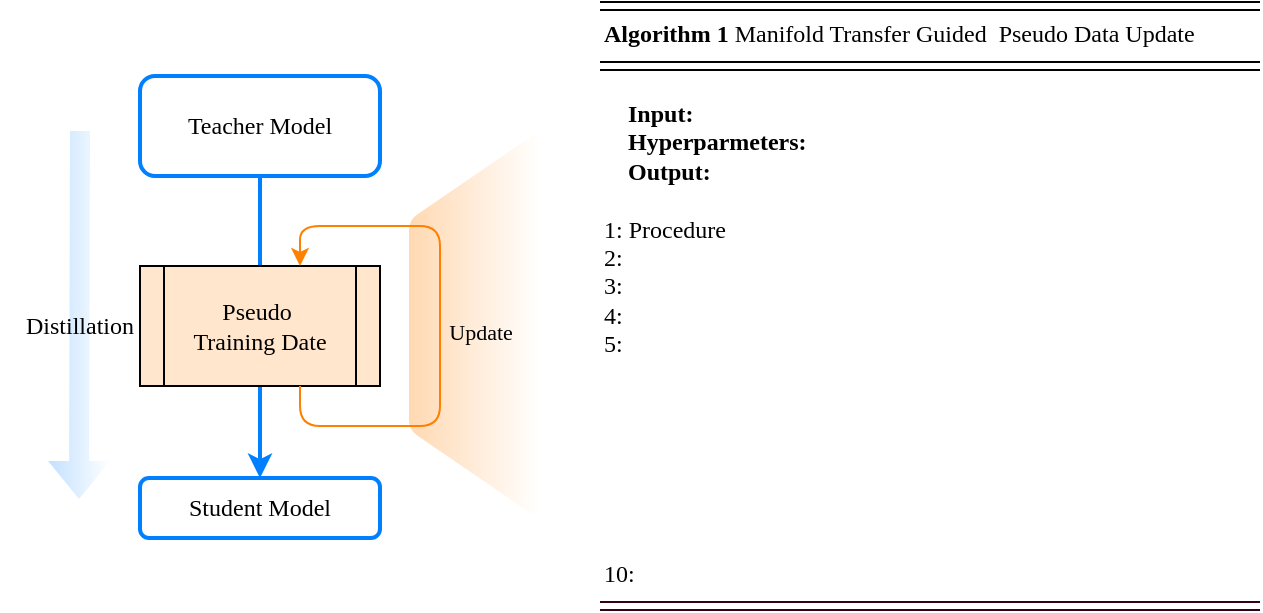 <mxfile version="14.1.9" type="github">
  <diagram id="rELSRqQGaBVKi-MMIzoR" name="Page-1">
    <mxGraphModel dx="921" dy="528" grid="1" gridSize="10" guides="1" tooltips="1" connect="1" arrows="1" fold="1" page="1" pageScale="1" pageWidth="827" pageHeight="1169" math="0" shadow="0">
      <root>
        <mxCell id="0" />
        <mxCell id="1" parent="0" />
        <mxCell id="krNY_DJbEI_IQzcqu2dD-11" value="&lt;font face=&quot;Times New Roman&quot;&gt;&lt;b&gt;Algorithm 1&lt;/b&gt;&amp;nbsp;Manifold Transfer Guided&amp;nbsp;&amp;nbsp;&lt;/font&gt;&lt;span style=&quot;font-family: &amp;#34;times new roman&amp;#34; ; text-align: center&quot;&gt;Pseudo Data Update&lt;/span&gt;" style="text;whiteSpace=wrap;html=1;" parent="1" vertex="1">
          <mxGeometry x="360" y="80" width="330" height="30" as="geometry" />
        </mxCell>
        <mxCell id="krNY_DJbEI_IQzcqu2dD-12" value="" style="shape=link;html=1;startArrow=none;startFill=0;endArrow=none;endFill=0;entryX=1;entryY=0;entryDx=0;entryDy=0;" parent="1" target="krNY_DJbEI_IQzcqu2dD-11" edge="1">
          <mxGeometry width="100" relative="1" as="geometry">
            <mxPoint x="360" y="80" as="sourcePoint" />
            <mxPoint x="460" y="80" as="targetPoint" />
          </mxGeometry>
        </mxCell>
        <mxCell id="krNY_DJbEI_IQzcqu2dD-13" value="" style="shape=link;html=1;startArrow=none;startFill=0;endArrow=none;endFill=0;entryX=1;entryY=0;entryDx=0;entryDy=0;" parent="1" edge="1">
          <mxGeometry width="100" relative="1" as="geometry">
            <mxPoint x="360" y="110" as="sourcePoint" />
            <mxPoint x="690" y="110" as="targetPoint" />
          </mxGeometry>
        </mxCell>
        <mxCell id="krNY_DJbEI_IQzcqu2dD-14" value="" style="shape=link;html=1;startArrow=none;startFill=0;endArrow=none;endFill=0;entryX=1;entryY=0;entryDx=0;entryDy=0;strokeColor=#33001A;" parent="1" edge="1">
          <mxGeometry width="100" relative="1" as="geometry">
            <mxPoint x="360" y="380" as="sourcePoint" />
            <mxPoint x="690" y="380" as="targetPoint" />
          </mxGeometry>
        </mxCell>
        <mxCell id="krNY_DJbEI_IQzcqu2dD-15" value="&lt;font face=&quot;Times New Roman&quot;&gt;&lt;b&gt;&amp;nbsp; &amp;nbsp; Input:&amp;nbsp;&lt;br&gt;&amp;nbsp; &amp;nbsp; Hyperparmeters:&lt;br&gt;&amp;nbsp; &amp;nbsp; Output:&lt;/b&gt;&lt;br&gt;&lt;br&gt;1: Procedure&lt;br&gt;2:&lt;br&gt;3:&lt;br&gt;4:&lt;br&gt;5:&lt;br&gt;&lt;br&gt;&lt;br&gt;&lt;br&gt;&lt;br&gt;&lt;br&gt;&lt;br&gt;&lt;br&gt;10:&lt;/font&gt;" style="text;whiteSpace=wrap;html=1;" parent="1" vertex="1">
          <mxGeometry x="360" y="120" width="330" height="30" as="geometry" />
        </mxCell>
        <mxCell id="krNY_DJbEI_IQzcqu2dD-1" value="" style="verticalLabelPosition=bottom;verticalAlign=top;html=1;shape=trapezoid;perimeter=trapezoidPerimeter;whiteSpace=wrap;size=0.23;arcSize=10;flipV=1;rounded=1;labelBackgroundColor=#66FFFF;gradientColor=#ffffff;rotation=90;fillColor=#FF8000;gradientDirection=south;opacity=30;strokeColor=none;" parent="1" vertex="1">
          <mxGeometry x="200" y="207" width="194" height="65" as="geometry" />
        </mxCell>
        <mxCell id="krNY_DJbEI_IQzcqu2dD-2" value="" style="group" parent="1" vertex="1" connectable="0">
          <mxGeometry x="60" y="100" width="220" height="255" as="geometry" />
        </mxCell>
        <mxCell id="EIFOaSz2nJqYlnM3HQg4-1" value="" style="shape=flexArrow;endArrow=classic;html=1;opacity=60;strokeColor=none;fillColor=#99CCFF;gradientColor=#ffffff;gradientDirection=east;" edge="1" parent="krNY_DJbEI_IQzcqu2dD-2">
          <mxGeometry width="50" height="50" relative="1" as="geometry">
            <mxPoint x="40" y="42" as="sourcePoint" />
            <mxPoint x="39.5" y="227" as="targetPoint" />
          </mxGeometry>
        </mxCell>
        <mxCell id="krNY_DJbEI_IQzcqu2dD-3" value="&lt;font face=&quot;Times New Roman&quot;&gt;Teacher Model&lt;/font&gt;" style="rounded=1;whiteSpace=wrap;html=1;strokeColor=#007FFF;strokeWidth=2;" parent="krNY_DJbEI_IQzcqu2dD-2" vertex="1">
          <mxGeometry x="70" y="15" width="120" height="50" as="geometry" />
        </mxCell>
        <mxCell id="krNY_DJbEI_IQzcqu2dD-4" value="&lt;font face=&quot;Times New Roman&quot;&gt;Student Model&lt;/font&gt;" style="rounded=1;whiteSpace=wrap;html=1;strokeColor=#007FFF;strokeWidth=2;" parent="krNY_DJbEI_IQzcqu2dD-2" vertex="1">
          <mxGeometry x="70" y="216" width="120" height="30" as="geometry" />
        </mxCell>
        <mxCell id="krNY_DJbEI_IQzcqu2dD-5" style="edgeStyle=orthogonalEdgeStyle;rounded=0;orthogonalLoop=1;jettySize=auto;html=1;strokeColor=#007FFF;strokeWidth=2;" parent="krNY_DJbEI_IQzcqu2dD-2" source="krNY_DJbEI_IQzcqu2dD-3" target="krNY_DJbEI_IQzcqu2dD-4" edge="1">
          <mxGeometry relative="1" as="geometry" />
        </mxCell>
        <mxCell id="krNY_DJbEI_IQzcqu2dD-6" value="&lt;font face=&quot;Times New Roman&quot;&gt;&lt;span&gt;Pseudo&amp;nbsp;&lt;/span&gt;&lt;br&gt;&lt;span&gt;Training Date&lt;/span&gt;&lt;/font&gt;" style="shape=process;whiteSpace=wrap;html=1;backgroundOutline=1;fillColor=#FFE6CC;" parent="krNY_DJbEI_IQzcqu2dD-2" vertex="1">
          <mxGeometry x="70" y="110" width="120" height="60" as="geometry" />
        </mxCell>
        <mxCell id="krNY_DJbEI_IQzcqu2dD-7" value="&lt;font face=&quot;Times New Roman&quot;&gt;Distillation&lt;/font&gt;" style="text;html=1;strokeColor=none;fillColor=none;align=center;verticalAlign=middle;whiteSpace=wrap;rounded=0;" parent="krNY_DJbEI_IQzcqu2dD-2" vertex="1">
          <mxGeometry y="130" width="80" height="20" as="geometry" />
        </mxCell>
        <mxCell id="krNY_DJbEI_IQzcqu2dD-8" value="" style="edgeStyle=elbowEdgeStyle;elbow=vertical;endArrow=none;html=1;startArrow=none;startFill=0;endFill=0;strokeColor=#FF8000;" parent="krNY_DJbEI_IQzcqu2dD-2" edge="1">
          <mxGeometry x="150" y="80" width="50" height="50" as="geometry">
            <mxPoint x="150" y="170" as="sourcePoint" />
            <mxPoint x="220" y="110" as="targetPoint" />
            <Array as="points">
              <mxPoint x="192" y="190" />
            </Array>
          </mxGeometry>
        </mxCell>
        <mxCell id="krNY_DJbEI_IQzcqu2dD-9" value="&lt;font face=&quot;Times New Roman&quot;&gt;Update&lt;/font&gt;" style="edgeLabel;html=1;align=center;verticalAlign=middle;resizable=0;points=[];labelBackgroundColor=none;" parent="krNY_DJbEI_IQzcqu2dD-8" vertex="1" connectable="0">
          <mxGeometry x="0.619" relative="1" as="geometry">
            <mxPoint x="20" y="0.21" as="offset" />
          </mxGeometry>
        </mxCell>
        <mxCell id="krNY_DJbEI_IQzcqu2dD-10" value="" style="edgeStyle=segmentEdgeStyle;endArrow=classic;html=1;strokeColor=#FF8000;" parent="krNY_DJbEI_IQzcqu2dD-2" edge="1">
          <mxGeometry x="150" y="80" width="50" height="50" as="geometry">
            <mxPoint x="220" y="122.308" as="sourcePoint" />
            <mxPoint x="150" y="110" as="targetPoint" />
            <Array as="points">
              <mxPoint x="220" y="90" />
              <mxPoint x="150" y="90" />
            </Array>
          </mxGeometry>
        </mxCell>
      </root>
    </mxGraphModel>
  </diagram>
</mxfile>
